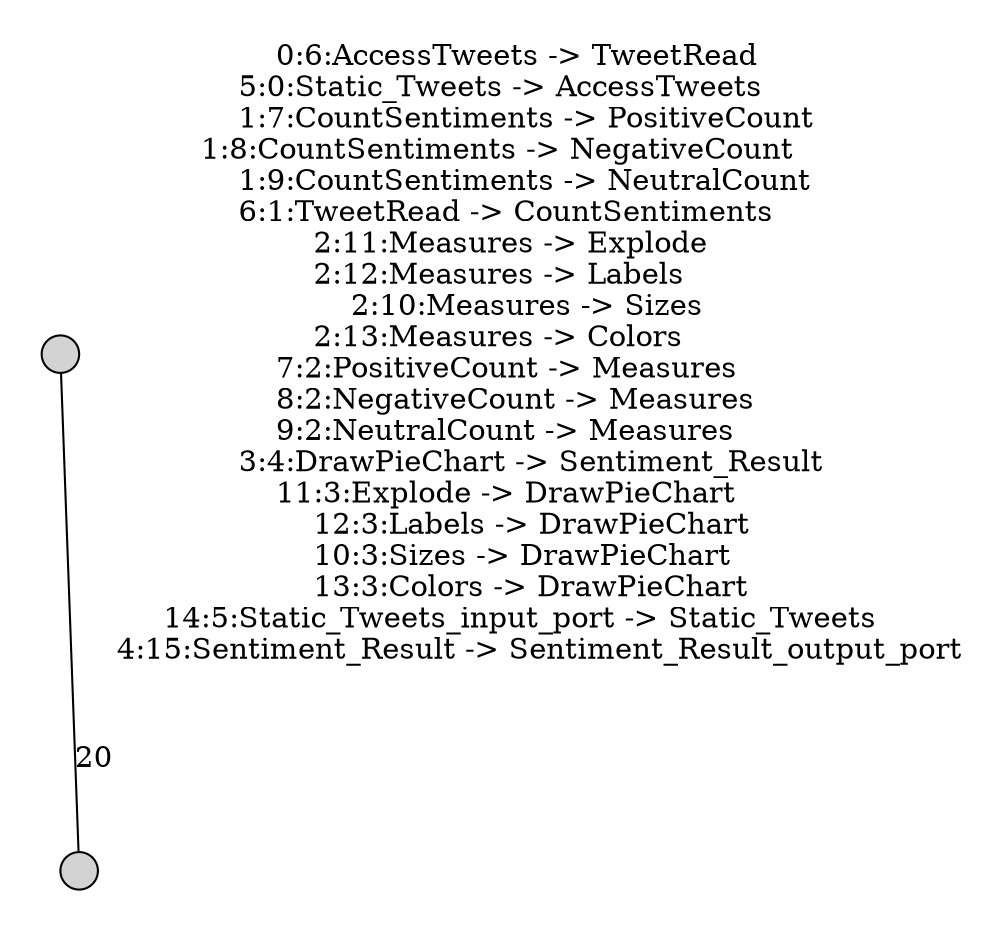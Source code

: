 // <Lattice object of 0 atoms 1 concepts 0 coatoms at 0x10c007588>
digraph Lattice {
	node [label="" shape=circle style=filled width=.25]
	edge [dir=none labeldistance=1.5 minlen=2]
	subgraph cluster_0 {
		style=filled
		color=transparent
		c0
		c0_end
		c0 -> c0_end ["\"\""="" label=20]
	}
	c0 -> c0 [label="0:6:AccessTweets -> TweetRead	
5:0:Static_Tweets -> AccessTweets	
1:7:CountSentiments -> PositiveCount	
1:8:CountSentiments -> NegativeCount	
1:9:CountSentiments -> NeutralCount	
6:1:TweetRead -> CountSentiments	
2:11:Measures -> Explode	
2:12:Measures -> Labels	
2:10:Measures -> Sizes	
2:13:Measures -> Colors	
7:2:PositiveCount -> Measures	
8:2:NegativeCount -> Measures	
9:2:NeutralCount -> Measures	
3:4:DrawPieChart -> Sentiment_Result	
11:3:Explode -> DrawPieChart	
12:3:Labels -> DrawPieChart	
10:3:Sizes -> DrawPieChart	
13:3:Colors -> DrawPieChart	
14:5:Static_Tweets_input_port -> Static_Tweets	
4:15:Sentiment_Result -> Sentiment_Result_output_port" color=transparent labelangle=270]
}
